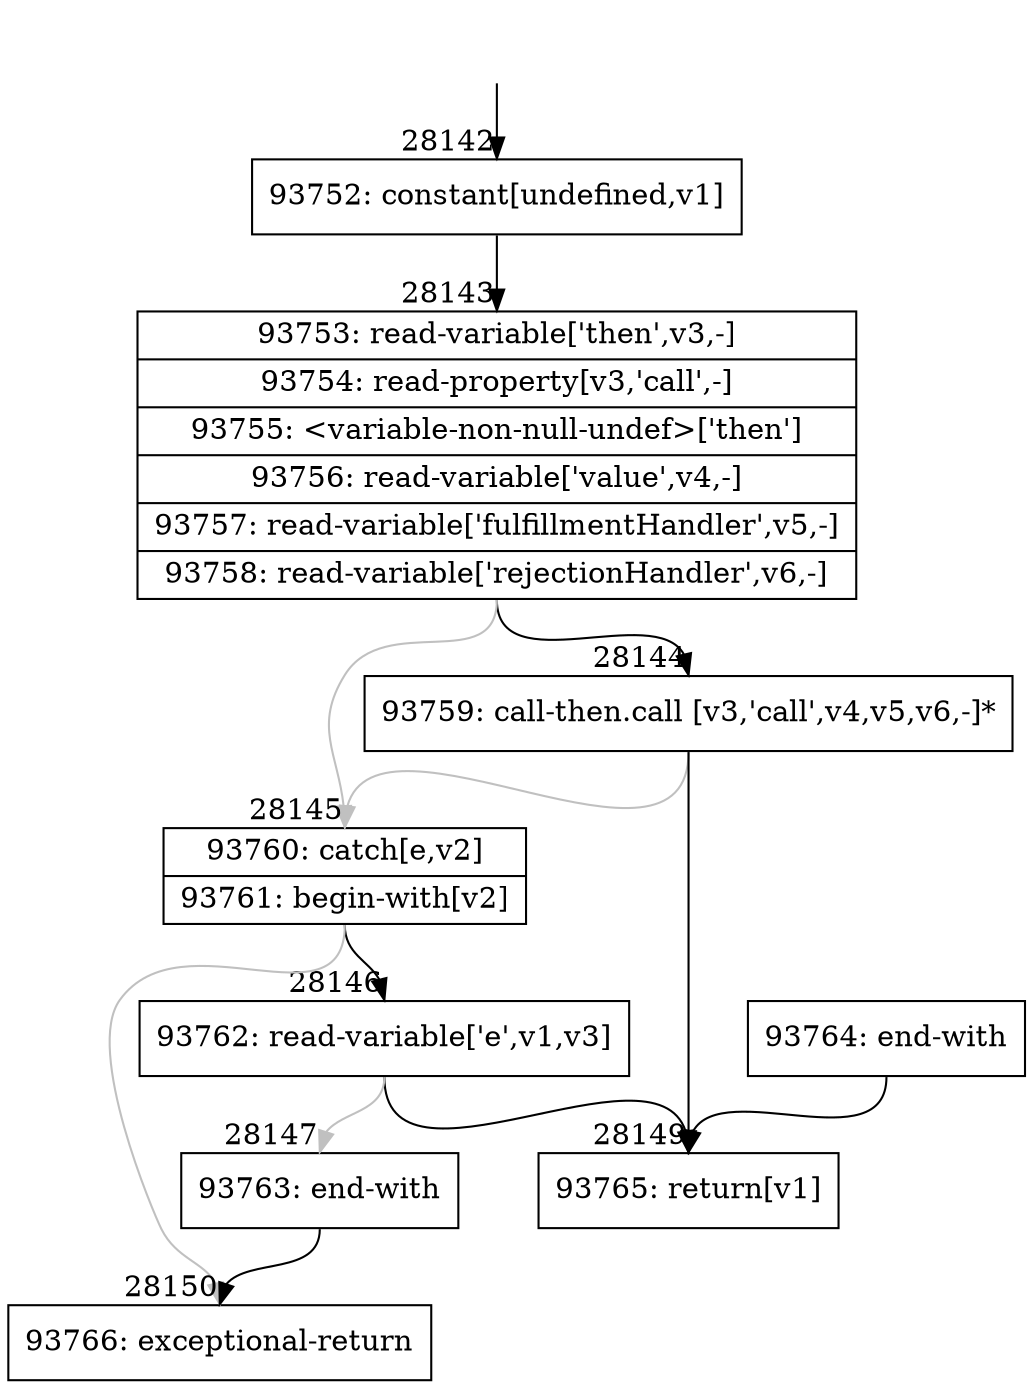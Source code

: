 digraph {
rankdir="TD"
BB_entry2464[shape=none,label=""];
BB_entry2464 -> BB28142 [tailport=s, headport=n, headlabel="    28142"]
BB28142 [shape=record label="{93752: constant[undefined,v1]}" ] 
BB28142 -> BB28143 [tailport=s, headport=n, headlabel="      28143"]
BB28143 [shape=record label="{93753: read-variable['then',v3,-]|93754: read-property[v3,'call',-]|93755: \<variable-non-null-undef\>['then']|93756: read-variable['value',v4,-]|93757: read-variable['fulfillmentHandler',v5,-]|93758: read-variable['rejectionHandler',v6,-]}" ] 
BB28143 -> BB28144 [tailport=s, headport=n, headlabel="      28144"]
BB28143 -> BB28145 [tailport=s, headport=n, color=gray, headlabel="      28145"]
BB28144 [shape=record label="{93759: call-then.call [v3,'call',v4,v5,v6,-]*}" ] 
BB28144 -> BB28149 [tailport=s, headport=n, headlabel="      28149"]
BB28144 -> BB28145 [tailport=s, headport=n, color=gray]
BB28145 [shape=record label="{93760: catch[e,v2]|93761: begin-with[v2]}" ] 
BB28145 -> BB28146 [tailport=s, headport=n, headlabel="      28146"]
BB28145 -> BB28150 [tailport=s, headport=n, color=gray, headlabel="      28150"]
BB28146 [shape=record label="{93762: read-variable['e',v1,v3]}" ] 
BB28146 -> BB28149 [tailport=s, headport=n]
BB28146 -> BB28147 [tailport=s, headport=n, color=gray, headlabel="      28147"]
BB28147 [shape=record label="{93763: end-with}" ] 
BB28147 -> BB28150 [tailport=s, headport=n]
BB28148 [shape=record label="{93764: end-with}" ] 
BB28148 -> BB28149 [tailport=s, headport=n]
BB28149 [shape=record label="{93765: return[v1]}" ] 
BB28150 [shape=record label="{93766: exceptional-return}" ] 
//#$~ 50385
}
